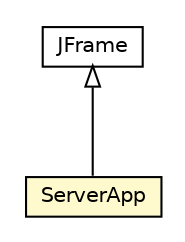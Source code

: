 #!/usr/local/bin/dot
#
# Class diagram 
# Generated by UMLGraph version 5.1 (http://www.umlgraph.org/)
#

digraph G {
	edge [fontname="Helvetica",fontsize=10,labelfontname="Helvetica",labelfontsize=10];
	node [fontname="Helvetica",fontsize=10,shape=plaintext];
	nodesep=0.25;
	ranksep=0.5;
	// edu.proz.checkers.server.ServerApp
	c3125 [label=<<table title="edu.proz.checkers.server.ServerApp" border="0" cellborder="1" cellspacing="0" cellpadding="2" port="p" bgcolor="lemonChiffon" href="./ServerApp.html">
		<tr><td><table border="0" cellspacing="0" cellpadding="1">
<tr><td align="center" balign="center"> ServerApp </td></tr>
		</table></td></tr>
		</table>>, fontname="Helvetica", fontcolor="black", fontsize=10.0];
	//edu.proz.checkers.server.ServerApp extends javax.swing.JFrame
	c3126:p -> c3125:p [dir=back,arrowtail=empty];
	// javax.swing.JFrame
	c3126 [label=<<table title="javax.swing.JFrame" border="0" cellborder="1" cellspacing="0" cellpadding="2" port="p" href="http://java.sun.com/j2se/1.4.2/docs/api/javax/swing/JFrame.html">
		<tr><td><table border="0" cellspacing="0" cellpadding="1">
<tr><td align="center" balign="center"> JFrame </td></tr>
		</table></td></tr>
		</table>>, fontname="Helvetica", fontcolor="black", fontsize=10.0];
}


